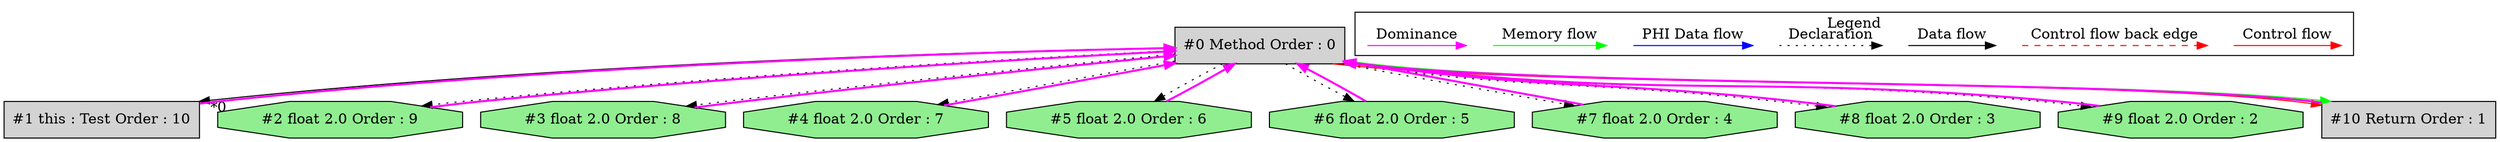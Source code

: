 digraph debugoutput {
 ordering="in";
 node0[label="#0 Method Order : 0",shape=box, fillcolor=lightgrey, style=filled];
 node1[label="#1 this : Test Order : 10",shape=box, fillcolor=lightgrey, style=filled];
 node1 -> node0[dir="forward" color="fuchsia" penwidth="2"];
 node0 -> node1[headlabel="*0", labeldistance=2];
 node2[label="#2 float 2.0 Order : 9",shape=octagon, fillcolor=lightgreen, style=filled];
 node2 -> node0[dir="forward" color="fuchsia" penwidth="2"];
 node0 -> node2[style=dotted];
 node3[label="#3 float 2.0 Order : 8",shape=octagon, fillcolor=lightgreen, style=filled];
 node3 -> node0[dir="forward" color="fuchsia" penwidth="2"];
 node0 -> node3[style=dotted];
 node4[label="#4 float 2.0 Order : 7",shape=octagon, fillcolor=lightgreen, style=filled];
 node4 -> node0[dir="forward" color="fuchsia" penwidth="2"];
 node0 -> node4[style=dotted];
 node5[label="#5 float 2.0 Order : 6",shape=octagon, fillcolor=lightgreen, style=filled];
 node5 -> node0[dir="forward" color="fuchsia" penwidth="2"];
 node0 -> node5[style=dotted];
 node6[label="#6 float 2.0 Order : 5",shape=octagon, fillcolor=lightgreen, style=filled];
 node6 -> node0[dir="forward" color="fuchsia" penwidth="2"];
 node0 -> node6[style=dotted];
 node7[label="#7 float 2.0 Order : 4",shape=octagon, fillcolor=lightgreen, style=filled];
 node7 -> node0[dir="forward" color="fuchsia" penwidth="2"];
 node0 -> node7[style=dotted];
 node8[label="#8 float 2.0 Order : 3",shape=octagon, fillcolor=lightgreen, style=filled];
 node8 -> node0[dir="forward" color="fuchsia" penwidth="2"];
 node0 -> node8[style=dotted];
 node9[label="#9 float 2.0 Order : 2",shape=octagon, fillcolor=lightgreen, style=filled];
 node9 -> node0[dir="forward" color="fuchsia" penwidth="2"];
 node0 -> node9[style=dotted];
 node10[label="#10 Return Order : 1",shape=box, fillcolor=lightgrey, style=filled];
 node10 -> node0[dir="forward" color="fuchsia" penwidth="2"];
 node0 -> node10[labeldistance=2, color=red, fontcolor=red];
 node0 -> node10[labeldistance=2, color=green, constraint=false];
 subgraph cluster_000 {
  label = "Legend";
  node [shape=point]
  {
   rank=same;
   c0 [style = invis];
   c1 [style = invis];
   c2 [style = invis];
   c3 [style = invis];
   d0 [style = invis];
   d1 [style = invis];
   d2 [style = invis];
   d3 [style = invis];
   d4 [style = invis];
   d5 [style = invis];
   d6 [style = invis];
   d7 [style = invis];
   d8 [style = invis];
   d9 [style = invis];
  }
  c0 -> c1 [label="Control flow", style=solid, color=red]
  c2 -> c3 [label="Control flow back edge", style=dashed, color=red]
  d0 -> d1 [label="Data flow"]
  d2 -> d3 [label="Declaration", style=dotted]
  d4 -> d5 [label="PHI Data flow", color=blue]
  d6 -> d7 [label="Memory flow", color=green]
  d8 -> d9 [label="Dominance", color=fuchsia, style=solid]
 }

}
